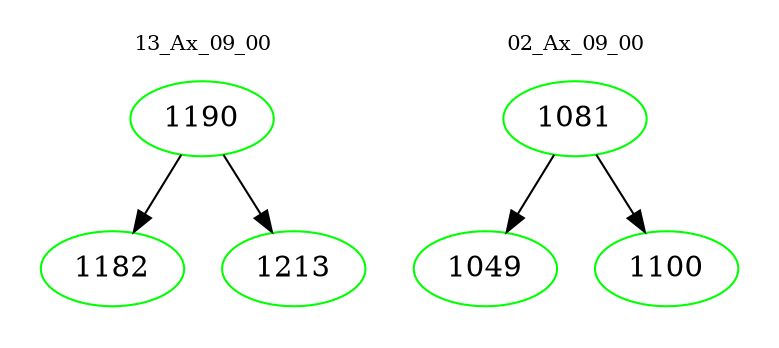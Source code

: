 digraph{
subgraph cluster_0 {
color = white
label = "13_Ax_09_00";
fontsize=10;
T0_1190 [label="1190", color="green"]
T0_1190 -> T0_1182 [color="black"]
T0_1182 [label="1182", color="green"]
T0_1190 -> T0_1213 [color="black"]
T0_1213 [label="1213", color="green"]
}
subgraph cluster_1 {
color = white
label = "02_Ax_09_00";
fontsize=10;
T1_1081 [label="1081", color="green"]
T1_1081 -> T1_1049 [color="black"]
T1_1049 [label="1049", color="green"]
T1_1081 -> T1_1100 [color="black"]
T1_1100 [label="1100", color="green"]
}
}
